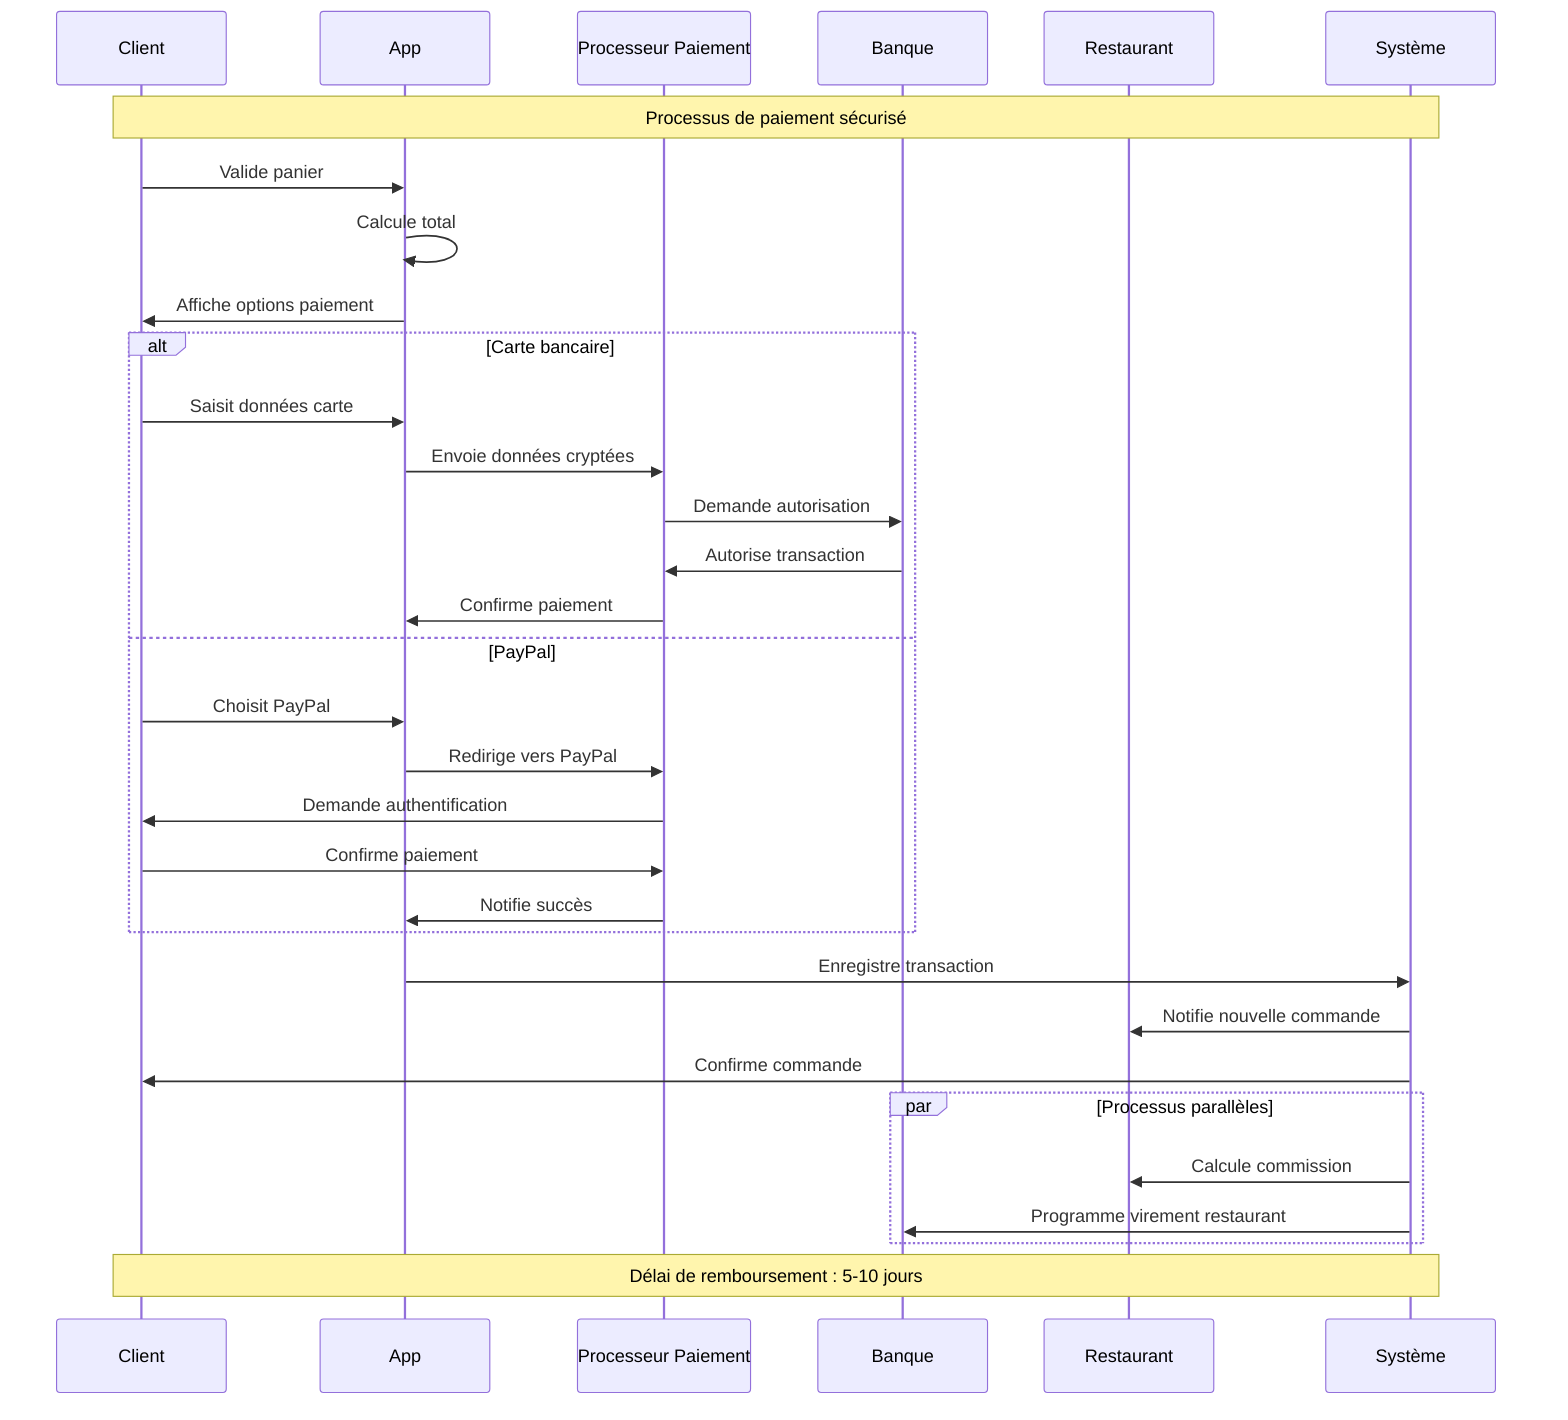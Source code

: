 sequenceDiagram
    participant C as Client
    participant A as App
    participant P as Processeur Paiement
    participant B as Banque
    participant R as Restaurant
    participant S as Système

    Note over C,S: Processus de paiement sécurisé

    C->>A: Valide panier
    A->>A: Calcule total
    A->>C: Affiche options paiement

    alt Carte bancaire
        C->>A: Saisit données carte
        A->>P: Envoie données cryptées
        P->>B: Demande autorisation
        B->>P: Autorise transaction
        P->>A: Confirme paiement
    else PayPal
        C->>A: Choisit PayPal
        A->>P: Redirige vers PayPal
        P->>C: Demande authentification
        C->>P: Confirme paiement
        P->>A: Notifie succès
    end

    A->>S: Enregistre transaction
    S->>R: Notifie nouvelle commande
    S->>C: Confirme commande

    par Processus parallèles
        S->>R: Calcule commission
        S->>B: Programme virement restaurant
    end

    Note over C,S: Délai de remboursement : 5-10 jours